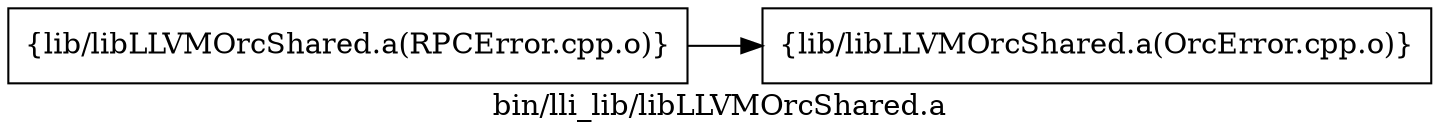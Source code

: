 digraph "bin/lli_lib/libLLVMOrcShared.a" {
	label="bin/lli_lib/libLLVMOrcShared.a";
	rankdir=LR;

	Node0x5650f95a62e8 [shape=record,shape=box,group=0,label="{lib/libLLVMOrcShared.a(OrcError.cpp.o)}"];
	Node0x5650f95a56b8 [shape=record,shape=box,group=0,label="{lib/libLLVMOrcShared.a(RPCError.cpp.o)}"];
	Node0x5650f95a56b8 -> Node0x5650f95a62e8;
}

